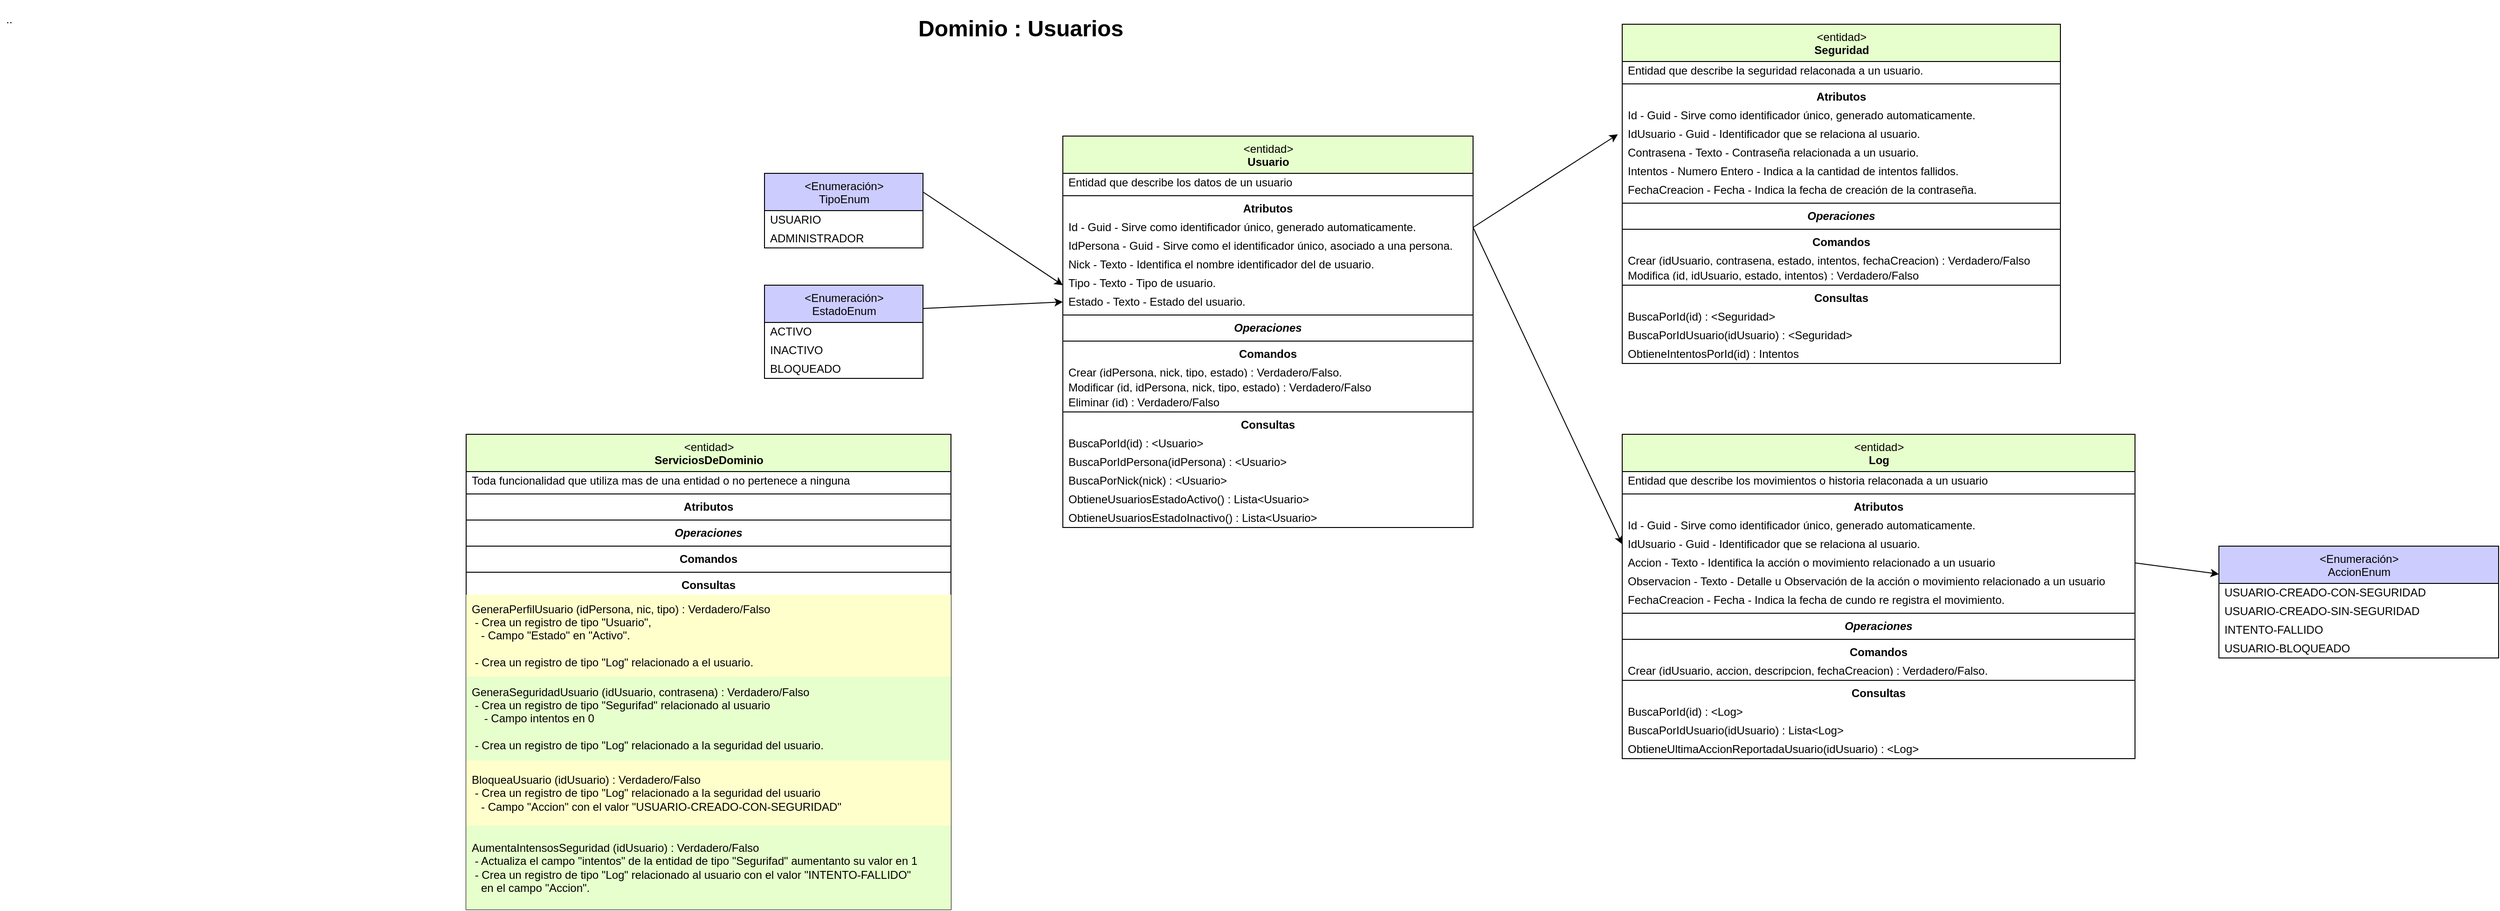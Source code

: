 <mxfile version="22.1.18" type="device">
  <diagram id="axaJpA255Qp3xF8ieOo0" name="Dominio Transitos">
    <mxGraphModel dx="1966" dy="399" grid="1" gridSize="10" guides="1" tooltips="1" connect="1" arrows="1" fold="1" page="1" pageScale="1" pageWidth="1169" pageHeight="827" math="0" shadow="0">
      <root>
        <mxCell id="0" />
        <mxCell id="1" parent="0" />
        <mxCell id="pYLswrqZYhPvGG6OncnL-24" value="&lt;h1&gt;&lt;b&gt;&lt;font style=&quot;font-size: 24px;&quot;&gt;Dominio : Usuarios&lt;/font&gt;&lt;/b&gt;&lt;/h1&gt;" style="text;html=1;strokeColor=none;fillColor=none;align=center;verticalAlign=middle;whiteSpace=wrap;rounded=0;" parent="1" vertex="1">
          <mxGeometry x="-200" y="30" width="310" height="30" as="geometry" />
        </mxCell>
        <mxCell id="sDX3-OLwFtqE5IQQ1U1f-1" value=".." style="text;html=1;strokeColor=none;fillColor=none;align=center;verticalAlign=middle;whiteSpace=wrap;rounded=0;" parent="1" vertex="1">
          <mxGeometry x="-1140" y="20" width="20" height="30" as="geometry" />
        </mxCell>
        <mxCell id="EbXu0sz_ChYEm4_ZpIHF-36" value="&amp;lt;entidad&amp;gt;&lt;br&gt;&lt;b&gt;Usuario&lt;/b&gt;" style="swimlane;fontStyle=0;align=center;verticalAlign=top;childLayout=stackLayout;horizontal=1;startSize=40;horizontalStack=0;resizeParent=1;resizeParentMax=0;resizeLast=0;collapsible=0;marginBottom=0;html=1;fillColor=#E6FFCC;" parent="1" vertex="1">
          <mxGeometry y="160" width="440" height="420" as="geometry" />
        </mxCell>
        <mxCell id="EbXu0sz_ChYEm4_ZpIHF-37" value="Entidad que describe los datos de un usuario" style="text;html=1;strokeColor=none;fillColor=none;align=left;verticalAlign=middle;spacingLeft=4;spacingRight=4;overflow=hidden;rotatable=0;points=[[0,0.5],[1,0.5]];portConstraint=eastwest;" parent="EbXu0sz_ChYEm4_ZpIHF-36" vertex="1">
          <mxGeometry y="40" width="440" height="20" as="geometry" />
        </mxCell>
        <mxCell id="EbXu0sz_ChYEm4_ZpIHF-38" value="" style="line;strokeWidth=1;fillColor=none;align=left;verticalAlign=middle;spacingTop=-1;spacingLeft=3;spacingRight=3;rotatable=0;labelPosition=right;points=[];portConstraint=eastwest;" parent="EbXu0sz_ChYEm4_ZpIHF-36" vertex="1">
          <mxGeometry y="60" width="440" height="8" as="geometry" />
        </mxCell>
        <mxCell id="EbXu0sz_ChYEm4_ZpIHF-39" value="&lt;b&gt;Atributos&lt;/b&gt;" style="text;html=1;strokeColor=none;fillColor=none;align=center;verticalAlign=middle;spacingLeft=4;spacingRight=4;overflow=hidden;rotatable=0;points=[[0,0.5],[1,0.5]];portConstraint=eastwest;" parent="EbXu0sz_ChYEm4_ZpIHF-36" vertex="1">
          <mxGeometry y="68" width="440" height="20" as="geometry" />
        </mxCell>
        <mxCell id="EbXu0sz_ChYEm4_ZpIHF-40" value="Id - Guid&amp;nbsp;- Sirve como identificador único, generado automaticamente." style="text;html=1;strokeColor=none;fillColor=none;align=left;verticalAlign=middle;spacingLeft=4;spacingRight=4;overflow=hidden;rotatable=0;points=[[0,0.5],[1,0.5]];portConstraint=eastwest;" parent="EbXu0sz_ChYEm4_ZpIHF-36" vertex="1">
          <mxGeometry y="88" width="440" height="20" as="geometry" />
        </mxCell>
        <mxCell id="EbXu0sz_ChYEm4_ZpIHF-61" value="IdPersona - Guid - Sirve como el identificador único, asociado a una persona." style="text;html=1;strokeColor=none;fillColor=none;align=left;verticalAlign=middle;spacingLeft=4;spacingRight=4;overflow=hidden;rotatable=0;points=[[0,0.5],[1,0.5]];portConstraint=eastwest;" parent="EbXu0sz_ChYEm4_ZpIHF-36" vertex="1">
          <mxGeometry y="108" width="440" height="20" as="geometry" />
        </mxCell>
        <mxCell id="EbXu0sz_ChYEm4_ZpIHF-66" value="Nick - Texto - Identifica el nombre identificador del de usuario." style="text;html=1;strokeColor=none;fillColor=none;align=left;verticalAlign=middle;spacingLeft=4;spacingRight=4;overflow=hidden;rotatable=0;points=[[0,0.5],[1,0.5]];portConstraint=eastwest;" parent="EbXu0sz_ChYEm4_ZpIHF-36" vertex="1">
          <mxGeometry y="128" width="440" height="20" as="geometry" />
        </mxCell>
        <mxCell id="X9gz4riW2IOP0PgcgWvm-1" value="Tipo - Texto - Tipo de usuario." style="text;html=1;strokeColor=none;fillColor=none;align=left;verticalAlign=middle;spacingLeft=4;spacingRight=4;overflow=hidden;rotatable=0;points=[[0,0.5],[1,0.5]];portConstraint=eastwest;" parent="EbXu0sz_ChYEm4_ZpIHF-36" vertex="1">
          <mxGeometry y="148" width="440" height="20" as="geometry" />
        </mxCell>
        <mxCell id="X9gz4riW2IOP0PgcgWvm-8" value="Estado - Texto - Estado del usuario.&amp;nbsp;" style="text;html=1;strokeColor=none;fillColor=none;align=left;verticalAlign=middle;spacingLeft=4;spacingRight=4;overflow=hidden;rotatable=0;points=[[0,0.5],[1,0.5]];portConstraint=eastwest;" parent="EbXu0sz_ChYEm4_ZpIHF-36" vertex="1">
          <mxGeometry y="168" width="440" height="20" as="geometry" />
        </mxCell>
        <mxCell id="EbXu0sz_ChYEm4_ZpIHF-47" value="" style="line;strokeWidth=1;fillColor=none;align=left;verticalAlign=middle;spacingTop=-1;spacingLeft=3;spacingRight=3;rotatable=0;labelPosition=right;points=[];portConstraint=eastwest;" parent="EbXu0sz_ChYEm4_ZpIHF-36" vertex="1">
          <mxGeometry y="188" width="440" height="8" as="geometry" />
        </mxCell>
        <mxCell id="EbXu0sz_ChYEm4_ZpIHF-48" value="&lt;b&gt;&lt;i&gt;Operaciones&lt;/i&gt;&lt;/b&gt;" style="text;html=1;strokeColor=none;fillColor=none;align=center;verticalAlign=middle;spacingLeft=4;spacingRight=4;overflow=hidden;rotatable=0;points=[[0,0.5],[1,0.5]];portConstraint=eastwest;" parent="EbXu0sz_ChYEm4_ZpIHF-36" vertex="1">
          <mxGeometry y="196" width="440" height="20" as="geometry" />
        </mxCell>
        <mxCell id="EbXu0sz_ChYEm4_ZpIHF-49" value="" style="line;strokeWidth=1;fillColor=none;align=left;verticalAlign=middle;spacingTop=-1;spacingLeft=3;spacingRight=3;rotatable=0;labelPosition=right;points=[];portConstraint=eastwest;" parent="EbXu0sz_ChYEm4_ZpIHF-36" vertex="1">
          <mxGeometry y="216" width="440" height="8" as="geometry" />
        </mxCell>
        <mxCell id="EbXu0sz_ChYEm4_ZpIHF-50" value="&lt;b&gt;Comandos&lt;/b&gt;" style="text;html=1;strokeColor=none;fillColor=none;align=center;verticalAlign=middle;spacingLeft=4;spacingRight=4;overflow=hidden;rotatable=0;points=[[0,0.5],[1,0.5]];portConstraint=eastwest;" parent="EbXu0sz_ChYEm4_ZpIHF-36" vertex="1">
          <mxGeometry y="224" width="440" height="20" as="geometry" />
        </mxCell>
        <mxCell id="EbXu0sz_ChYEm4_ZpIHF-51" value="&lt;div&gt;Crear (idPersona, nick, tipo, estado&lt;span style=&quot;background-color: initial;&quot;&gt;) : Verdadero/Falso.&lt;/span&gt;&lt;/div&gt;" style="text;html=1;strokeColor=none;fillColor=none;align=left;verticalAlign=middle;spacingLeft=4;spacingRight=4;overflow=hidden;rotatable=0;points=[[0,0.5],[1,0.5]];portConstraint=eastwest;" parent="EbXu0sz_ChYEm4_ZpIHF-36" vertex="1">
          <mxGeometry y="244" width="440" height="16" as="geometry" />
        </mxCell>
        <mxCell id="EbXu0sz_ChYEm4_ZpIHF-52" value="&lt;div&gt;Modificar (id, idPersona, nick, tipo, estado&lt;span style=&quot;background-color: initial;&quot;&gt;) : Verdadero/Falso&lt;/span&gt;&lt;/div&gt;" style="text;html=1;strokeColor=none;fillColor=none;align=left;verticalAlign=middle;spacingLeft=4;spacingRight=4;overflow=hidden;rotatable=0;points=[[0,0.5],[1,0.5]];portConstraint=eastwest;" parent="EbXu0sz_ChYEm4_ZpIHF-36" vertex="1">
          <mxGeometry y="260" width="440" height="16" as="geometry" />
        </mxCell>
        <mxCell id="EbXu0sz_ChYEm4_ZpIHF-53" value="&lt;div&gt;Eliminar (id&lt;span style=&quot;background-color: initial;&quot;&gt;) : Verdadero/Falso&lt;/span&gt;&lt;/div&gt;" style="text;html=1;strokeColor=none;fillColor=none;align=left;verticalAlign=middle;spacingLeft=4;spacingRight=4;overflow=hidden;rotatable=0;points=[[0,0.5],[1,0.5]];portConstraint=eastwest;" parent="EbXu0sz_ChYEm4_ZpIHF-36" vertex="1">
          <mxGeometry y="276" width="440" height="16" as="geometry" />
        </mxCell>
        <mxCell id="EbXu0sz_ChYEm4_ZpIHF-54" value="" style="line;strokeWidth=1;fillColor=none;align=left;verticalAlign=middle;spacingTop=-1;spacingLeft=3;spacingRight=3;rotatable=0;labelPosition=right;points=[];portConstraint=eastwest;" parent="EbXu0sz_ChYEm4_ZpIHF-36" vertex="1">
          <mxGeometry y="292" width="440" height="8" as="geometry" />
        </mxCell>
        <mxCell id="EbXu0sz_ChYEm4_ZpIHF-55" value="&lt;b&gt;Consultas&lt;/b&gt;" style="text;html=1;strokeColor=none;fillColor=none;align=center;verticalAlign=middle;spacingLeft=4;spacingRight=4;overflow=hidden;rotatable=0;points=[[0,0.5],[1,0.5]];portConstraint=eastwest;" parent="EbXu0sz_ChYEm4_ZpIHF-36" vertex="1">
          <mxGeometry y="300" width="440" height="20" as="geometry" />
        </mxCell>
        <mxCell id="EbXu0sz_ChYEm4_ZpIHF-56" value="BuscaPorId(id) : &amp;lt;Usuario&amp;gt;" style="text;html=1;strokeColor=none;fillColor=none;align=left;verticalAlign=middle;spacingLeft=4;spacingRight=4;overflow=hidden;rotatable=0;points=[[0,0.5],[1,0.5]];portConstraint=eastwest;" parent="EbXu0sz_ChYEm4_ZpIHF-36" vertex="1">
          <mxGeometry y="320" width="440" height="20" as="geometry" />
        </mxCell>
        <mxCell id="EbXu0sz_ChYEm4_ZpIHF-57" value="BuscaPorIdPersona(idPersona) : &amp;lt;Usuario&amp;gt;" style="text;html=1;strokeColor=none;fillColor=none;align=left;verticalAlign=middle;spacingLeft=4;spacingRight=4;overflow=hidden;rotatable=0;points=[[0,0.5],[1,0.5]];portConstraint=eastwest;" parent="EbXu0sz_ChYEm4_ZpIHF-36" vertex="1">
          <mxGeometry y="340" width="440" height="20" as="geometry" />
        </mxCell>
        <mxCell id="X9gz4riW2IOP0PgcgWvm-35" value="BuscaPorNick(nick) : &amp;lt;Usuario&amp;gt;" style="text;html=1;strokeColor=none;fillColor=none;align=left;verticalAlign=middle;spacingLeft=4;spacingRight=4;overflow=hidden;rotatable=0;points=[[0,0.5],[1,0.5]];portConstraint=eastwest;" parent="EbXu0sz_ChYEm4_ZpIHF-36" vertex="1">
          <mxGeometry y="360" width="440" height="20" as="geometry" />
        </mxCell>
        <mxCell id="X9gz4riW2IOP0PgcgWvm-116" value="ObtieneUsuariosEstadoActivo() : Lista&amp;lt;Usuario&amp;gt;" style="text;html=1;strokeColor=none;fillColor=none;align=left;verticalAlign=middle;spacingLeft=4;spacingRight=4;overflow=hidden;rotatable=0;points=[[0,0.5],[1,0.5]];portConstraint=eastwest;" parent="EbXu0sz_ChYEm4_ZpIHF-36" vertex="1">
          <mxGeometry y="380" width="440" height="20" as="geometry" />
        </mxCell>
        <mxCell id="X9gz4riW2IOP0PgcgWvm-115" value="ObtieneUsuariosEstadoInactivo() : Lista&amp;lt;Usuario&amp;gt;" style="text;html=1;strokeColor=none;fillColor=none;align=left;verticalAlign=middle;spacingLeft=4;spacingRight=4;overflow=hidden;rotatable=0;points=[[0,0.5],[1,0.5]];portConstraint=eastwest;" parent="EbXu0sz_ChYEm4_ZpIHF-36" vertex="1">
          <mxGeometry y="400" width="440" height="20" as="geometry" />
        </mxCell>
        <mxCell id="X9gz4riW2IOP0PgcgWvm-2" value="&amp;lt;Enumeración&amp;gt;&lt;br&gt;TipoEnum" style="swimlane;fontStyle=0;align=center;verticalAlign=top;childLayout=stackLayout;horizontal=1;startSize=40;horizontalStack=0;resizeParent=1;resizeParentMax=0;resizeLast=0;collapsible=0;marginBottom=0;html=1;fillColor=#CCCCFF;" parent="1" vertex="1">
          <mxGeometry x="-320" y="200" width="170" height="80" as="geometry" />
        </mxCell>
        <mxCell id="X9gz4riW2IOP0PgcgWvm-3" value="USUARIO" style="text;html=1;strokeColor=none;fillColor=none;align=left;verticalAlign=middle;spacingLeft=4;spacingRight=4;overflow=hidden;rotatable=0;points=[[0,0.5],[1,0.5]];portConstraint=eastwest;" parent="X9gz4riW2IOP0PgcgWvm-2" vertex="1">
          <mxGeometry y="40" width="170" height="20" as="geometry" />
        </mxCell>
        <mxCell id="X9gz4riW2IOP0PgcgWvm-4" value="ADMINISTRADOR" style="text;html=1;strokeColor=none;fillColor=none;align=left;verticalAlign=middle;spacingLeft=4;spacingRight=4;overflow=hidden;rotatable=0;points=[[0,0.5],[1,0.5]];portConstraint=eastwest;" parent="X9gz4riW2IOP0PgcgWvm-2" vertex="1">
          <mxGeometry y="60" width="170" height="20" as="geometry" />
        </mxCell>
        <mxCell id="X9gz4riW2IOP0PgcgWvm-6" value="" style="endArrow=classic;html=1;rounded=0;exitX=1;exitY=0.25;exitDx=0;exitDy=0;" parent="1" source="X9gz4riW2IOP0PgcgWvm-2" edge="1">
          <mxGeometry width="50" height="50" relative="1" as="geometry">
            <mxPoint x="-50" y="370" as="sourcePoint" />
            <mxPoint y="320" as="targetPoint" />
          </mxGeometry>
        </mxCell>
        <mxCell id="X9gz4riW2IOP0PgcgWvm-9" value="&amp;lt;Enumeración&amp;gt;&lt;br&gt;EstadoEnum" style="swimlane;fontStyle=0;align=center;verticalAlign=top;childLayout=stackLayout;horizontal=1;startSize=40;horizontalStack=0;resizeParent=1;resizeParentMax=0;resizeLast=0;collapsible=0;marginBottom=0;html=1;fillColor=#CCCCFF;" parent="1" vertex="1">
          <mxGeometry x="-320" y="320" width="170" height="100" as="geometry" />
        </mxCell>
        <mxCell id="X9gz4riW2IOP0PgcgWvm-10" value="ACTIVO" style="text;html=1;strokeColor=none;fillColor=none;align=left;verticalAlign=middle;spacingLeft=4;spacingRight=4;overflow=hidden;rotatable=0;points=[[0,0.5],[1,0.5]];portConstraint=eastwest;" parent="X9gz4riW2IOP0PgcgWvm-9" vertex="1">
          <mxGeometry y="40" width="170" height="20" as="geometry" />
        </mxCell>
        <mxCell id="X9gz4riW2IOP0PgcgWvm-12" value="INACTIVO" style="text;html=1;strokeColor=none;fillColor=none;align=left;verticalAlign=middle;spacingLeft=4;spacingRight=4;overflow=hidden;rotatable=0;points=[[0,0.5],[1,0.5]];portConstraint=eastwest;" parent="X9gz4riW2IOP0PgcgWvm-9" vertex="1">
          <mxGeometry y="60" width="170" height="20" as="geometry" />
        </mxCell>
        <mxCell id="X9gz4riW2IOP0PgcgWvm-129" value="BLOQUEADO" style="text;html=1;strokeColor=none;fillColor=none;align=left;verticalAlign=middle;spacingLeft=4;spacingRight=4;overflow=hidden;rotatable=0;points=[[0,0.5],[1,0.5]];portConstraint=eastwest;" parent="X9gz4riW2IOP0PgcgWvm-9" vertex="1">
          <mxGeometry y="80" width="170" height="20" as="geometry" />
        </mxCell>
        <mxCell id="X9gz4riW2IOP0PgcgWvm-13" value="" style="endArrow=classic;html=1;rounded=0;exitX=1;exitY=0.25;exitDx=0;exitDy=0;entryX=0;entryY=0.5;entryDx=0;entryDy=0;" parent="1" source="X9gz4riW2IOP0PgcgWvm-9" target="X9gz4riW2IOP0PgcgWvm-8" edge="1">
          <mxGeometry width="50" height="50" relative="1" as="geometry">
            <mxPoint x="-100" y="380" as="sourcePoint" />
            <mxPoint x="-50" y="330" as="targetPoint" />
          </mxGeometry>
        </mxCell>
        <mxCell id="X9gz4riW2IOP0PgcgWvm-14" value="&amp;lt;entidad&amp;gt;&lt;br&gt;&lt;b&gt;Seguridad&lt;/b&gt;" style="swimlane;fontStyle=0;align=center;verticalAlign=top;childLayout=stackLayout;horizontal=1;startSize=40;horizontalStack=0;resizeParent=1;resizeParentMax=0;resizeLast=0;collapsible=0;marginBottom=0;html=1;fillColor=#E6FFCC;" parent="1" vertex="1">
          <mxGeometry x="600" y="40" width="470" height="364" as="geometry" />
        </mxCell>
        <mxCell id="X9gz4riW2IOP0PgcgWvm-15" value="Entidad que describe la seguridad relaconada a un usuario." style="text;html=1;strokeColor=none;fillColor=none;align=left;verticalAlign=middle;spacingLeft=4;spacingRight=4;overflow=hidden;rotatable=0;points=[[0,0.5],[1,0.5]];portConstraint=eastwest;" parent="X9gz4riW2IOP0PgcgWvm-14" vertex="1">
          <mxGeometry y="40" width="470" height="20" as="geometry" />
        </mxCell>
        <mxCell id="X9gz4riW2IOP0PgcgWvm-16" value="" style="line;strokeWidth=1;fillColor=none;align=left;verticalAlign=middle;spacingTop=-1;spacingLeft=3;spacingRight=3;rotatable=0;labelPosition=right;points=[];portConstraint=eastwest;" parent="X9gz4riW2IOP0PgcgWvm-14" vertex="1">
          <mxGeometry y="60" width="470" height="8" as="geometry" />
        </mxCell>
        <mxCell id="X9gz4riW2IOP0PgcgWvm-17" value="&lt;b&gt;Atributos&lt;/b&gt;" style="text;html=1;strokeColor=none;fillColor=none;align=center;verticalAlign=middle;spacingLeft=4;spacingRight=4;overflow=hidden;rotatable=0;points=[[0,0.5],[1,0.5]];portConstraint=eastwest;" parent="X9gz4riW2IOP0PgcgWvm-14" vertex="1">
          <mxGeometry y="68" width="470" height="20" as="geometry" />
        </mxCell>
        <mxCell id="X9gz4riW2IOP0PgcgWvm-18" value="Id - Guid&amp;nbsp;- Sirve como identificador único, generado automaticamente." style="text;html=1;strokeColor=none;fillColor=none;align=left;verticalAlign=middle;spacingLeft=4;spacingRight=4;overflow=hidden;rotatable=0;points=[[0,0.5],[1,0.5]];portConstraint=eastwest;" parent="X9gz4riW2IOP0PgcgWvm-14" vertex="1">
          <mxGeometry y="88" width="470" height="20" as="geometry" />
        </mxCell>
        <mxCell id="X9gz4riW2IOP0PgcgWvm-47" value="IdUsuario - Guid&amp;nbsp;- Identificador que se relaciona al usuario." style="text;html=1;strokeColor=none;fillColor=none;align=left;verticalAlign=middle;spacingLeft=4;spacingRight=4;overflow=hidden;rotatable=0;points=[[0,0.5],[1,0.5]];portConstraint=eastwest;" parent="X9gz4riW2IOP0PgcgWvm-14" vertex="1">
          <mxGeometry y="108" width="470" height="20" as="geometry" />
        </mxCell>
        <mxCell id="X9gz4riW2IOP0PgcgWvm-36" value="Contrasena - Texto - Contraseña relacionada a un usuario." style="text;html=1;strokeColor=none;fillColor=none;align=left;verticalAlign=middle;spacingLeft=4;spacingRight=4;overflow=hidden;rotatable=0;points=[[0,0.5],[1,0.5]];portConstraint=eastwest;" parent="X9gz4riW2IOP0PgcgWvm-14" vertex="1">
          <mxGeometry y="128" width="470" height="20" as="geometry" />
        </mxCell>
        <mxCell id="X9gz4riW2IOP0PgcgWvm-43" value="Intentos - Numero Entero - Indica a la cantidad de intentos fallidos." style="text;html=1;strokeColor=none;fillColor=none;align=left;verticalAlign=middle;spacingLeft=4;spacingRight=4;overflow=hidden;rotatable=0;points=[[0,0.5],[1,0.5]];portConstraint=eastwest;" parent="X9gz4riW2IOP0PgcgWvm-14" vertex="1">
          <mxGeometry y="148" width="470" height="20" as="geometry" />
        </mxCell>
        <mxCell id="X9gz4riW2IOP0PgcgWvm-44" value="FechaCreacion - Fecha - Indica la fecha de creación de la contraseña." style="text;html=1;strokeColor=none;fillColor=none;align=left;verticalAlign=middle;spacingLeft=4;spacingRight=4;overflow=hidden;rotatable=0;points=[[0,0.5],[1,0.5]];portConstraint=eastwest;" parent="X9gz4riW2IOP0PgcgWvm-14" vertex="1">
          <mxGeometry y="168" width="470" height="20" as="geometry" />
        </mxCell>
        <mxCell id="X9gz4riW2IOP0PgcgWvm-23" value="" style="line;strokeWidth=1;fillColor=none;align=left;verticalAlign=middle;spacingTop=-1;spacingLeft=3;spacingRight=3;rotatable=0;labelPosition=right;points=[];portConstraint=eastwest;" parent="X9gz4riW2IOP0PgcgWvm-14" vertex="1">
          <mxGeometry y="188" width="470" height="8" as="geometry" />
        </mxCell>
        <mxCell id="X9gz4riW2IOP0PgcgWvm-24" value="&lt;b&gt;&lt;i&gt;Operaciones&lt;/i&gt;&lt;/b&gt;" style="text;html=1;strokeColor=none;fillColor=none;align=center;verticalAlign=middle;spacingLeft=4;spacingRight=4;overflow=hidden;rotatable=0;points=[[0,0.5],[1,0.5]];portConstraint=eastwest;" parent="X9gz4riW2IOP0PgcgWvm-14" vertex="1">
          <mxGeometry y="196" width="470" height="20" as="geometry" />
        </mxCell>
        <mxCell id="X9gz4riW2IOP0PgcgWvm-25" value="" style="line;strokeWidth=1;fillColor=none;align=left;verticalAlign=middle;spacingTop=-1;spacingLeft=3;spacingRight=3;rotatable=0;labelPosition=right;points=[];portConstraint=eastwest;" parent="X9gz4riW2IOP0PgcgWvm-14" vertex="1">
          <mxGeometry y="216" width="470" height="8" as="geometry" />
        </mxCell>
        <mxCell id="X9gz4riW2IOP0PgcgWvm-26" value="&lt;b&gt;Comandos&lt;/b&gt;" style="text;html=1;strokeColor=none;fillColor=none;align=center;verticalAlign=middle;spacingLeft=4;spacingRight=4;overflow=hidden;rotatable=0;points=[[0,0.5],[1,0.5]];portConstraint=eastwest;" parent="X9gz4riW2IOP0PgcgWvm-14" vertex="1">
          <mxGeometry y="224" width="470" height="20" as="geometry" />
        </mxCell>
        <mxCell id="X9gz4riW2IOP0PgcgWvm-27" value="&lt;div&gt;Crear (idUsuario, contrasena, estado, intentos, fechaCreacion&lt;span style=&quot;background-color: initial;&quot;&gt;) : Verdadero/Falso&lt;/span&gt;&lt;/div&gt;" style="text;html=1;strokeColor=none;fillColor=none;align=left;verticalAlign=middle;spacingLeft=4;spacingRight=4;overflow=hidden;rotatable=0;points=[[0,0.5],[1,0.5]];portConstraint=eastwest;" parent="X9gz4riW2IOP0PgcgWvm-14" vertex="1">
          <mxGeometry y="244" width="470" height="16" as="geometry" />
        </mxCell>
        <mxCell id="X9gz4riW2IOP0PgcgWvm-122" value="&lt;div&gt;Modifica (id, idUsuario, estado, intentos&lt;span style=&quot;background-color: initial;&quot;&gt;) : Verdadero/Falso&lt;/span&gt;&lt;/div&gt;" style="text;html=1;strokeColor=none;fillColor=none;align=left;verticalAlign=middle;spacingLeft=4;spacingRight=4;overflow=hidden;rotatable=0;points=[[0,0.5],[1,0.5]];portConstraint=eastwest;" parent="X9gz4riW2IOP0PgcgWvm-14" vertex="1">
          <mxGeometry y="260" width="470" height="16" as="geometry" />
        </mxCell>
        <mxCell id="X9gz4riW2IOP0PgcgWvm-30" value="" style="line;strokeWidth=1;fillColor=none;align=left;verticalAlign=middle;spacingTop=-1;spacingLeft=3;spacingRight=3;rotatable=0;labelPosition=right;points=[];portConstraint=eastwest;" parent="X9gz4riW2IOP0PgcgWvm-14" vertex="1">
          <mxGeometry y="276" width="470" height="8" as="geometry" />
        </mxCell>
        <mxCell id="X9gz4riW2IOP0PgcgWvm-31" value="&lt;b&gt;Consultas&lt;/b&gt;" style="text;html=1;strokeColor=none;fillColor=none;align=center;verticalAlign=middle;spacingLeft=4;spacingRight=4;overflow=hidden;rotatable=0;points=[[0,0.5],[1,0.5]];portConstraint=eastwest;" parent="X9gz4riW2IOP0PgcgWvm-14" vertex="1">
          <mxGeometry y="284" width="470" height="20" as="geometry" />
        </mxCell>
        <mxCell id="X9gz4riW2IOP0PgcgWvm-32" value="BuscaPorId(id) : &amp;lt;Seguridad&amp;gt;" style="text;html=1;strokeColor=none;fillColor=none;align=left;verticalAlign=middle;spacingLeft=4;spacingRight=4;overflow=hidden;rotatable=0;points=[[0,0.5],[1,0.5]];portConstraint=eastwest;" parent="X9gz4riW2IOP0PgcgWvm-14" vertex="1">
          <mxGeometry y="304" width="470" height="20" as="geometry" />
        </mxCell>
        <mxCell id="X9gz4riW2IOP0PgcgWvm-33" value="BuscaPorIdUsuario(idUsuario) : &amp;lt;Seguridad&amp;gt;" style="text;html=1;strokeColor=none;fillColor=none;align=left;verticalAlign=middle;spacingLeft=4;spacingRight=4;overflow=hidden;rotatable=0;points=[[0,0.5],[1,0.5]];portConstraint=eastwest;" parent="X9gz4riW2IOP0PgcgWvm-14" vertex="1">
          <mxGeometry y="324" width="470" height="20" as="geometry" />
        </mxCell>
        <mxCell id="X9gz4riW2IOP0PgcgWvm-48" value="ObtieneIntentosPorId(id) : Intentos" style="text;html=1;strokeColor=none;fillColor=none;align=left;verticalAlign=middle;spacingLeft=4;spacingRight=4;overflow=hidden;rotatable=0;points=[[0,0.5],[1,0.5]];portConstraint=eastwest;" parent="X9gz4riW2IOP0PgcgWvm-14" vertex="1">
          <mxGeometry y="344" width="470" height="20" as="geometry" />
        </mxCell>
        <mxCell id="X9gz4riW2IOP0PgcgWvm-49" value="" style="endArrow=classic;html=1;rounded=0;exitX=1;exitY=0.5;exitDx=0;exitDy=0;entryX=-0.01;entryY=0.509;entryDx=0;entryDy=0;entryPerimeter=0;" parent="1" source="EbXu0sz_ChYEm4_ZpIHF-40" target="X9gz4riW2IOP0PgcgWvm-47" edge="1">
          <mxGeometry width="50" height="50" relative="1" as="geometry">
            <mxPoint x="540" y="380" as="sourcePoint" />
            <mxPoint x="590" y="330" as="targetPoint" />
          </mxGeometry>
        </mxCell>
        <mxCell id="X9gz4riW2IOP0PgcgWvm-51" value="&amp;lt;entidad&amp;gt;&lt;br&gt;&lt;b&gt;ServiciosDeDominio&lt;/b&gt;" style="swimlane;fontStyle=0;align=center;verticalAlign=top;childLayout=stackLayout;horizontal=1;startSize=40;horizontalStack=0;resizeParent=1;resizeParentMax=0;resizeLast=0;collapsible=0;marginBottom=0;html=1;fillColor=#E6FFCC;" parent="1" vertex="1">
          <mxGeometry x="-640" y="480" width="520" height="510" as="geometry" />
        </mxCell>
        <mxCell id="X9gz4riW2IOP0PgcgWvm-52" value="Toda funcionalidad que utiliza mas de una entidad o no pertenece a ninguna" style="text;html=1;strokeColor=none;fillColor=none;align=left;verticalAlign=middle;spacingLeft=4;spacingRight=4;overflow=hidden;rotatable=0;points=[[0,0.5],[1,0.5]];portConstraint=eastwest;" parent="X9gz4riW2IOP0PgcgWvm-51" vertex="1">
          <mxGeometry y="40" width="520" height="20" as="geometry" />
        </mxCell>
        <mxCell id="X9gz4riW2IOP0PgcgWvm-53" value="" style="line;strokeWidth=1;fillColor=none;align=left;verticalAlign=middle;spacingTop=-1;spacingLeft=3;spacingRight=3;rotatable=0;labelPosition=right;points=[];portConstraint=eastwest;" parent="X9gz4riW2IOP0PgcgWvm-51" vertex="1">
          <mxGeometry y="60" width="520" height="8" as="geometry" />
        </mxCell>
        <mxCell id="X9gz4riW2IOP0PgcgWvm-54" value="&lt;b&gt;Atributos&lt;/b&gt;" style="text;html=1;strokeColor=none;fillColor=none;align=center;verticalAlign=middle;spacingLeft=4;spacingRight=4;overflow=hidden;rotatable=0;points=[[0,0.5],[1,0.5]];portConstraint=eastwest;" parent="X9gz4riW2IOP0PgcgWvm-51" vertex="1">
          <mxGeometry y="68" width="520" height="20" as="geometry" />
        </mxCell>
        <mxCell id="X9gz4riW2IOP0PgcgWvm-55" value="" style="line;strokeWidth=1;fillColor=none;align=left;verticalAlign=middle;spacingTop=-1;spacingLeft=3;spacingRight=3;rotatable=0;labelPosition=right;points=[];portConstraint=eastwest;" parent="X9gz4riW2IOP0PgcgWvm-51" vertex="1">
          <mxGeometry y="88" width="520" height="8" as="geometry" />
        </mxCell>
        <mxCell id="X9gz4riW2IOP0PgcgWvm-56" value="&lt;b&gt;&lt;i&gt;Operaciones&lt;/i&gt;&lt;/b&gt;" style="text;html=1;strokeColor=none;fillColor=none;align=center;verticalAlign=middle;spacingLeft=4;spacingRight=4;overflow=hidden;rotatable=0;points=[[0,0.5],[1,0.5]];portConstraint=eastwest;" parent="X9gz4riW2IOP0PgcgWvm-51" vertex="1">
          <mxGeometry y="96" width="520" height="20" as="geometry" />
        </mxCell>
        <mxCell id="X9gz4riW2IOP0PgcgWvm-57" value="" style="line;strokeWidth=1;fillColor=none;align=left;verticalAlign=middle;spacingTop=-1;spacingLeft=3;spacingRight=3;rotatable=0;labelPosition=right;points=[];portConstraint=eastwest;" parent="X9gz4riW2IOP0PgcgWvm-51" vertex="1">
          <mxGeometry y="116" width="520" height="8" as="geometry" />
        </mxCell>
        <mxCell id="X9gz4riW2IOP0PgcgWvm-58" value="&lt;b&gt;Comandos&lt;/b&gt;" style="text;html=1;strokeColor=none;fillColor=none;align=center;verticalAlign=middle;spacingLeft=4;spacingRight=4;overflow=hidden;rotatable=0;points=[[0,0.5],[1,0.5]];portConstraint=eastwest;" parent="X9gz4riW2IOP0PgcgWvm-51" vertex="1">
          <mxGeometry y="124" width="520" height="20" as="geometry" />
        </mxCell>
        <mxCell id="X9gz4riW2IOP0PgcgWvm-61" value="" style="line;strokeWidth=1;fillColor=none;align=left;verticalAlign=middle;spacingTop=-1;spacingLeft=3;spacingRight=3;rotatable=0;labelPosition=right;points=[];portConstraint=eastwest;" parent="X9gz4riW2IOP0PgcgWvm-51" vertex="1">
          <mxGeometry y="144" width="520" height="8" as="geometry" />
        </mxCell>
        <mxCell id="X9gz4riW2IOP0PgcgWvm-62" value="&lt;b&gt;Consultas&lt;/b&gt;" style="text;html=1;strokeColor=none;fillColor=none;align=center;verticalAlign=middle;spacingLeft=4;spacingRight=4;overflow=hidden;rotatable=0;points=[[0,0.5],[1,0.5]];portConstraint=eastwest;" parent="X9gz4riW2IOP0PgcgWvm-51" vertex="1">
          <mxGeometry y="152" width="520" height="20" as="geometry" />
        </mxCell>
        <mxCell id="X9gz4riW2IOP0PgcgWvm-63" value="GeneraPerfilUsuario (idPersona, nic, tipo) : Verdadero/Falso&lt;br&gt;&amp;nbsp;- Crea un registro de tipo &quot;Usuario&quot;, &lt;br&gt;&amp;nbsp; &amp;nbsp;- Campo &quot;Estado&quot; en &quot;Activo&quot;.&lt;br&gt;&lt;br&gt;&amp;nbsp;- Crea un registro de tipo &quot;Log&quot; relacionado a el usuario." style="text;html=1;strokeColor=none;fillColor=#FFFFCC;align=left;verticalAlign=middle;spacingLeft=4;spacingRight=4;overflow=hidden;rotatable=0;points=[[0,0.5],[1,0.5]];portConstraint=eastwest;" parent="X9gz4riW2IOP0PgcgWvm-51" vertex="1">
          <mxGeometry y="172" width="520" height="88" as="geometry" />
        </mxCell>
        <mxCell id="X9gz4riW2IOP0PgcgWvm-128" value="GeneraSeguridadUsuario (idUsuario, contrasena) : Verdadero/Falso&lt;br&gt;&amp;nbsp;- Crea un registro de tipo &quot;Segurifad&quot; relacionado al usuario&lt;br&gt;&amp;nbsp; &amp;nbsp; - Campo intentos en 0&lt;br&gt;&lt;br&gt;&amp;nbsp;- Crea un registro de tipo &quot;Log&quot; relacionado a la seguridad del usuario." style="text;html=1;strokeColor=none;fillColor=#E6FFCC;align=left;verticalAlign=middle;spacingLeft=4;spacingRight=4;overflow=hidden;rotatable=0;points=[[0,0.5],[1,0.5]];portConstraint=eastwest;" parent="X9gz4riW2IOP0PgcgWvm-51" vertex="1">
          <mxGeometry y="260" width="520" height="90" as="geometry" />
        </mxCell>
        <mxCell id="X9gz4riW2IOP0PgcgWvm-65" value="BloqueaUsuario (idUsuario) : Verdadero/Falso&lt;br&gt;&amp;nbsp;- Crea un registro de tipo &quot;Log&quot; relacionado a la seguridad del usuario&lt;br&gt;&amp;nbsp; &amp;nbsp;- Campo &quot;Accion&quot; con el valor &quot;USUARIO-CREADO-CON-SEGURIDAD&quot;&amp;nbsp;" style="text;html=1;strokeColor=none;fillColor=#FFFFCC;align=left;verticalAlign=middle;spacingLeft=4;spacingRight=4;overflow=hidden;rotatable=0;points=[[0,0.5],[1,0.5]];portConstraint=eastwest;" parent="X9gz4riW2IOP0PgcgWvm-51" vertex="1">
          <mxGeometry y="350" width="520" height="70" as="geometry" />
        </mxCell>
        <mxCell id="X9gz4riW2IOP0PgcgWvm-130" value="AumentaIntensosSeguridad (idUsuario) : Verdadero/Falso&lt;br&gt;&amp;nbsp;- Actualiza el campo &quot;intentos&quot; de la entidad de tipo &quot;Segurifad&quot; aumentanto su valor en 1&lt;br&gt;&amp;nbsp;- Crea un registro de tipo &quot;Log&quot; relacionado al usuario con el valor &quot;INTENTO-FALLIDO&quot; &lt;br&gt;&amp;nbsp; &amp;nbsp;en el campo &quot;Accion&quot;.&amp;nbsp;" style="text;html=1;strokeColor=none;fillColor=#E6FFCC;align=left;verticalAlign=middle;spacingLeft=4;spacingRight=4;overflow=hidden;rotatable=0;points=[[0,0.5],[1,0.5]];portConstraint=eastwest;" parent="X9gz4riW2IOP0PgcgWvm-51" vertex="1">
          <mxGeometry y="420" width="520" height="90" as="geometry" />
        </mxCell>
        <mxCell id="X9gz4riW2IOP0PgcgWvm-87" value="&amp;lt;entidad&amp;gt;&lt;br&gt;&lt;b&gt;Log&lt;/b&gt;" style="swimlane;fontStyle=0;align=center;verticalAlign=top;childLayout=stackLayout;horizontal=1;startSize=40;horizontalStack=0;resizeParent=1;resizeParentMax=0;resizeLast=0;collapsible=0;marginBottom=0;html=1;fillColor=#E6FFCC;" parent="1" vertex="1">
          <mxGeometry x="600" y="480" width="550" height="348" as="geometry" />
        </mxCell>
        <mxCell id="X9gz4riW2IOP0PgcgWvm-88" value="Entidad que describe los movimientos o historia relaconada a un usuario" style="text;html=1;strokeColor=none;fillColor=none;align=left;verticalAlign=middle;spacingLeft=4;spacingRight=4;overflow=hidden;rotatable=0;points=[[0,0.5],[1,0.5]];portConstraint=eastwest;" parent="X9gz4riW2IOP0PgcgWvm-87" vertex="1">
          <mxGeometry y="40" width="550" height="20" as="geometry" />
        </mxCell>
        <mxCell id="X9gz4riW2IOP0PgcgWvm-89" value="" style="line;strokeWidth=1;fillColor=none;align=left;verticalAlign=middle;spacingTop=-1;spacingLeft=3;spacingRight=3;rotatable=0;labelPosition=right;points=[];portConstraint=eastwest;" parent="X9gz4riW2IOP0PgcgWvm-87" vertex="1">
          <mxGeometry y="60" width="550" height="8" as="geometry" />
        </mxCell>
        <mxCell id="X9gz4riW2IOP0PgcgWvm-90" value="&lt;b&gt;Atributos&lt;/b&gt;" style="text;html=1;strokeColor=none;fillColor=none;align=center;verticalAlign=middle;spacingLeft=4;spacingRight=4;overflow=hidden;rotatable=0;points=[[0,0.5],[1,0.5]];portConstraint=eastwest;" parent="X9gz4riW2IOP0PgcgWvm-87" vertex="1">
          <mxGeometry y="68" width="550" height="20" as="geometry" />
        </mxCell>
        <mxCell id="X9gz4riW2IOP0PgcgWvm-91" value="Id - Guid&amp;nbsp;- Sirve como identificador único, generado automaticamente." style="text;html=1;strokeColor=none;fillColor=none;align=left;verticalAlign=middle;spacingLeft=4;spacingRight=4;overflow=hidden;rotatable=0;points=[[0,0.5],[1,0.5]];portConstraint=eastwest;" parent="X9gz4riW2IOP0PgcgWvm-87" vertex="1">
          <mxGeometry y="88" width="550" height="20" as="geometry" />
        </mxCell>
        <mxCell id="X9gz4riW2IOP0PgcgWvm-109" value="IdUsuario - Guid&amp;nbsp;- Identificador que se relaciona al usuario." style="text;html=1;strokeColor=none;fillColor=none;align=left;verticalAlign=middle;spacingLeft=4;spacingRight=4;overflow=hidden;rotatable=0;points=[[0,0.5],[1,0.5]];portConstraint=eastwest;" parent="X9gz4riW2IOP0PgcgWvm-87" vertex="1">
          <mxGeometry y="108" width="550" height="20" as="geometry" />
        </mxCell>
        <mxCell id="X9gz4riW2IOP0PgcgWvm-111" value="Accion - Texto - Identifica la acción o movimiento relacionado a un usuario" style="text;html=1;strokeColor=none;fillColor=none;align=left;verticalAlign=middle;spacingLeft=4;spacingRight=4;overflow=hidden;rotatable=0;points=[[0,0.5],[1,0.5]];portConstraint=eastwest;" parent="X9gz4riW2IOP0PgcgWvm-87" vertex="1">
          <mxGeometry y="128" width="550" height="20" as="geometry" />
        </mxCell>
        <mxCell id="X9gz4riW2IOP0PgcgWvm-114" value="Observacion - Texto - Detalle u Observación de la acción o movimiento relacionado a un usuario" style="text;html=1;strokeColor=none;fillColor=none;align=left;verticalAlign=middle;spacingLeft=4;spacingRight=4;overflow=hidden;rotatable=0;points=[[0,0.5],[1,0.5]];portConstraint=eastwest;" parent="X9gz4riW2IOP0PgcgWvm-87" vertex="1">
          <mxGeometry y="148" width="550" height="20" as="geometry" />
        </mxCell>
        <mxCell id="X9gz4riW2IOP0PgcgWvm-112" value="FechaCreacion - Fecha - Indica la fecha de cundo re registra el movimiento." style="text;html=1;strokeColor=none;fillColor=none;align=left;verticalAlign=middle;spacingLeft=4;spacingRight=4;overflow=hidden;rotatable=0;points=[[0,0.5],[1,0.5]];portConstraint=eastwest;" parent="X9gz4riW2IOP0PgcgWvm-87" vertex="1">
          <mxGeometry y="168" width="550" height="20" as="geometry" />
        </mxCell>
        <mxCell id="X9gz4riW2IOP0PgcgWvm-96" value="" style="line;strokeWidth=1;fillColor=none;align=left;verticalAlign=middle;spacingTop=-1;spacingLeft=3;spacingRight=3;rotatable=0;labelPosition=right;points=[];portConstraint=eastwest;" parent="X9gz4riW2IOP0PgcgWvm-87" vertex="1">
          <mxGeometry y="188" width="550" height="8" as="geometry" />
        </mxCell>
        <mxCell id="X9gz4riW2IOP0PgcgWvm-97" value="&lt;b&gt;&lt;i&gt;Operaciones&lt;/i&gt;&lt;/b&gt;" style="text;html=1;strokeColor=none;fillColor=none;align=center;verticalAlign=middle;spacingLeft=4;spacingRight=4;overflow=hidden;rotatable=0;points=[[0,0.5],[1,0.5]];portConstraint=eastwest;" parent="X9gz4riW2IOP0PgcgWvm-87" vertex="1">
          <mxGeometry y="196" width="550" height="20" as="geometry" />
        </mxCell>
        <mxCell id="X9gz4riW2IOP0PgcgWvm-98" value="" style="line;strokeWidth=1;fillColor=none;align=left;verticalAlign=middle;spacingTop=-1;spacingLeft=3;spacingRight=3;rotatable=0;labelPosition=right;points=[];portConstraint=eastwest;" parent="X9gz4riW2IOP0PgcgWvm-87" vertex="1">
          <mxGeometry y="216" width="550" height="8" as="geometry" />
        </mxCell>
        <mxCell id="X9gz4riW2IOP0PgcgWvm-99" value="&lt;b&gt;Comandos&lt;/b&gt;" style="text;html=1;strokeColor=none;fillColor=none;align=center;verticalAlign=middle;spacingLeft=4;spacingRight=4;overflow=hidden;rotatable=0;points=[[0,0.5],[1,0.5]];portConstraint=eastwest;" parent="X9gz4riW2IOP0PgcgWvm-87" vertex="1">
          <mxGeometry y="224" width="550" height="20" as="geometry" />
        </mxCell>
        <mxCell id="X9gz4riW2IOP0PgcgWvm-100" value="&lt;div&gt;Crear (idUsuario, accion, descripcion, fechaCreacion&lt;span style=&quot;background-color: initial;&quot;&gt;) : Verdadero/Falso.&lt;/span&gt;&lt;/div&gt;" style="text;html=1;strokeColor=none;fillColor=none;align=left;verticalAlign=middle;spacingLeft=4;spacingRight=4;overflow=hidden;rotatable=0;points=[[0,0.5],[1,0.5]];portConstraint=eastwest;" parent="X9gz4riW2IOP0PgcgWvm-87" vertex="1">
          <mxGeometry y="244" width="550" height="16" as="geometry" />
        </mxCell>
        <mxCell id="X9gz4riW2IOP0PgcgWvm-103" value="" style="line;strokeWidth=1;fillColor=none;align=left;verticalAlign=middle;spacingTop=-1;spacingLeft=3;spacingRight=3;rotatable=0;labelPosition=right;points=[];portConstraint=eastwest;" parent="X9gz4riW2IOP0PgcgWvm-87" vertex="1">
          <mxGeometry y="260" width="550" height="8" as="geometry" />
        </mxCell>
        <mxCell id="X9gz4riW2IOP0PgcgWvm-104" value="&lt;b&gt;Consultas&lt;/b&gt;" style="text;html=1;strokeColor=none;fillColor=none;align=center;verticalAlign=middle;spacingLeft=4;spacingRight=4;overflow=hidden;rotatable=0;points=[[0,0.5],[1,0.5]];portConstraint=eastwest;" parent="X9gz4riW2IOP0PgcgWvm-87" vertex="1">
          <mxGeometry y="268" width="550" height="20" as="geometry" />
        </mxCell>
        <mxCell id="X9gz4riW2IOP0PgcgWvm-105" value="BuscaPorId(id) : &amp;lt;Log&amp;gt;" style="text;html=1;strokeColor=none;fillColor=none;align=left;verticalAlign=middle;spacingLeft=4;spacingRight=4;overflow=hidden;rotatable=0;points=[[0,0.5],[1,0.5]];portConstraint=eastwest;" parent="X9gz4riW2IOP0PgcgWvm-87" vertex="1">
          <mxGeometry y="288" width="550" height="20" as="geometry" />
        </mxCell>
        <mxCell id="X9gz4riW2IOP0PgcgWvm-106" value="BuscaPorIdUsuario(idUsuario) : Lista&amp;lt;Log&amp;gt;" style="text;html=1;strokeColor=none;fillColor=none;align=left;verticalAlign=middle;spacingLeft=4;spacingRight=4;overflow=hidden;rotatable=0;points=[[0,0.5],[1,0.5]];portConstraint=eastwest;" parent="X9gz4riW2IOP0PgcgWvm-87" vertex="1">
          <mxGeometry y="308" width="550" height="20" as="geometry" />
        </mxCell>
        <mxCell id="X9gz4riW2IOP0PgcgWvm-107" value="ObtieneUltimaAccionReportadaUsuario(idUsuario) : &amp;lt;Log&amp;gt;" style="text;html=1;strokeColor=none;fillColor=none;align=left;verticalAlign=middle;spacingLeft=4;spacingRight=4;overflow=hidden;rotatable=0;points=[[0,0.5],[1,0.5]];portConstraint=eastwest;" parent="X9gz4riW2IOP0PgcgWvm-87" vertex="1">
          <mxGeometry y="328" width="550" height="20" as="geometry" />
        </mxCell>
        <mxCell id="X9gz4riW2IOP0PgcgWvm-113" value="" style="endArrow=classic;html=1;rounded=0;exitX=1;exitY=0.5;exitDx=0;exitDy=0;entryX=0;entryY=0.5;entryDx=0;entryDy=0;" parent="1" source="EbXu0sz_ChYEm4_ZpIHF-40" target="X9gz4riW2IOP0PgcgWvm-109" edge="1">
          <mxGeometry width="50" height="50" relative="1" as="geometry">
            <mxPoint x="490" y="370" as="sourcePoint" />
            <mxPoint x="540" y="320" as="targetPoint" />
          </mxGeometry>
        </mxCell>
        <mxCell id="X9gz4riW2IOP0PgcgWvm-117" value="&amp;lt;Enumeración&amp;gt;&lt;br&gt;AccionEnum" style="swimlane;fontStyle=0;align=center;verticalAlign=top;childLayout=stackLayout;horizontal=1;startSize=40;horizontalStack=0;resizeParent=1;resizeParentMax=0;resizeLast=0;collapsible=0;marginBottom=0;html=1;fillColor=#CCCCFF;" parent="1" vertex="1">
          <mxGeometry x="1240" y="600" width="300" height="120" as="geometry" />
        </mxCell>
        <mxCell id="X9gz4riW2IOP0PgcgWvm-127" value="USUARIO-CREADO-CON-SEGURIDAD" style="text;html=1;strokeColor=none;fillColor=none;align=left;verticalAlign=middle;spacingLeft=4;spacingRight=4;overflow=hidden;rotatable=0;points=[[0,0.5],[1,0.5]];portConstraint=eastwest;" parent="X9gz4riW2IOP0PgcgWvm-117" vertex="1">
          <mxGeometry y="40" width="300" height="20" as="geometry" />
        </mxCell>
        <mxCell id="X9gz4riW2IOP0PgcgWvm-126" value="USUARIO-CREADO-SIN-SEGURIDAD" style="text;html=1;strokeColor=none;fillColor=none;align=left;verticalAlign=middle;spacingLeft=4;spacingRight=4;overflow=hidden;rotatable=0;points=[[0,0.5],[1,0.5]];portConstraint=eastwest;" parent="X9gz4riW2IOP0PgcgWvm-117" vertex="1">
          <mxGeometry y="60" width="300" height="20" as="geometry" />
        </mxCell>
        <mxCell id="X9gz4riW2IOP0PgcgWvm-131" value="INTENTO-FALLIDO" style="text;html=1;strokeColor=none;fillColor=none;align=left;verticalAlign=middle;spacingLeft=4;spacingRight=4;overflow=hidden;rotatable=0;points=[[0,0.5],[1,0.5]];portConstraint=eastwest;" parent="X9gz4riW2IOP0PgcgWvm-117" vertex="1">
          <mxGeometry y="80" width="300" height="20" as="geometry" />
        </mxCell>
        <mxCell id="X9gz4riW2IOP0PgcgWvm-119" value="USUARIO-BLOQUEADO" style="text;html=1;strokeColor=none;fillColor=none;align=left;verticalAlign=middle;spacingLeft=4;spacingRight=4;overflow=hidden;rotatable=0;points=[[0,0.5],[1,0.5]];portConstraint=eastwest;" parent="X9gz4riW2IOP0PgcgWvm-117" vertex="1">
          <mxGeometry y="100" width="300" height="20" as="geometry" />
        </mxCell>
        <mxCell id="X9gz4riW2IOP0PgcgWvm-121" value="" style="endArrow=classic;html=1;rounded=0;exitX=1;exitY=0.5;exitDx=0;exitDy=0;entryX=0;entryY=0.25;entryDx=0;entryDy=0;" parent="1" source="X9gz4riW2IOP0PgcgWvm-111" target="X9gz4riW2IOP0PgcgWvm-117" edge="1">
          <mxGeometry width="50" height="50" relative="1" as="geometry">
            <mxPoint x="1190" y="679" as="sourcePoint" />
            <mxPoint x="1240" y="629" as="targetPoint" />
          </mxGeometry>
        </mxCell>
      </root>
    </mxGraphModel>
  </diagram>
</mxfile>
